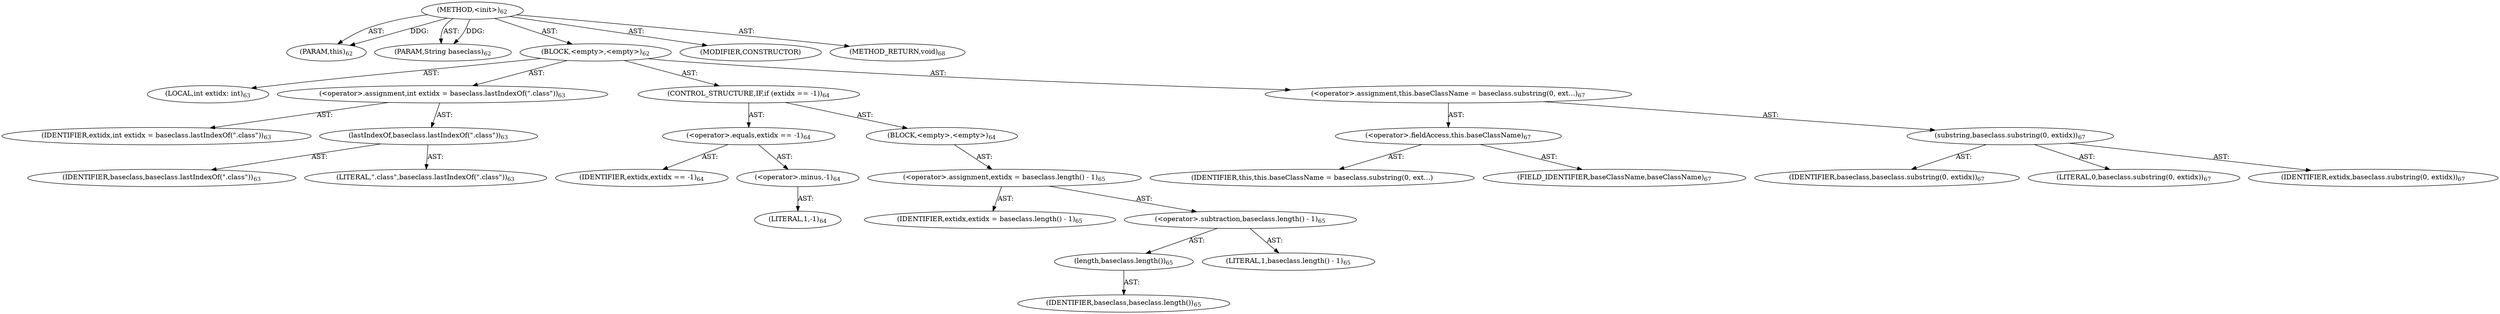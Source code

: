 digraph "&lt;init&gt;" {  
"111669149696" [label = <(METHOD,&lt;init&gt;)<SUB>62</SUB>> ]
"115964116992" [label = <(PARAM,this)<SUB>62</SUB>> ]
"115964116993" [label = <(PARAM,String baseclass)<SUB>62</SUB>> ]
"25769803776" [label = <(BLOCK,&lt;empty&gt;,&lt;empty&gt;)<SUB>62</SUB>> ]
"94489280512" [label = <(LOCAL,int extidx: int)<SUB>63</SUB>> ]
"30064771072" [label = <(&lt;operator&gt;.assignment,int extidx = baseclass.lastIndexOf(&quot;.class&quot;))<SUB>63</SUB>> ]
"68719476736" [label = <(IDENTIFIER,extidx,int extidx = baseclass.lastIndexOf(&quot;.class&quot;))<SUB>63</SUB>> ]
"30064771073" [label = <(lastIndexOf,baseclass.lastIndexOf(&quot;.class&quot;))<SUB>63</SUB>> ]
"68719476737" [label = <(IDENTIFIER,baseclass,baseclass.lastIndexOf(&quot;.class&quot;))<SUB>63</SUB>> ]
"90194313216" [label = <(LITERAL,&quot;.class&quot;,baseclass.lastIndexOf(&quot;.class&quot;))<SUB>63</SUB>> ]
"47244640256" [label = <(CONTROL_STRUCTURE,IF,if (extidx == -1))<SUB>64</SUB>> ]
"30064771074" [label = <(&lt;operator&gt;.equals,extidx == -1)<SUB>64</SUB>> ]
"68719476738" [label = <(IDENTIFIER,extidx,extidx == -1)<SUB>64</SUB>> ]
"30064771075" [label = <(&lt;operator&gt;.minus,-1)<SUB>64</SUB>> ]
"90194313217" [label = <(LITERAL,1,-1)<SUB>64</SUB>> ]
"25769803777" [label = <(BLOCK,&lt;empty&gt;,&lt;empty&gt;)<SUB>64</SUB>> ]
"30064771076" [label = <(&lt;operator&gt;.assignment,extidx = baseclass.length() - 1)<SUB>65</SUB>> ]
"68719476739" [label = <(IDENTIFIER,extidx,extidx = baseclass.length() - 1)<SUB>65</SUB>> ]
"30064771077" [label = <(&lt;operator&gt;.subtraction,baseclass.length() - 1)<SUB>65</SUB>> ]
"30064771078" [label = <(length,baseclass.length())<SUB>65</SUB>> ]
"68719476740" [label = <(IDENTIFIER,baseclass,baseclass.length())<SUB>65</SUB>> ]
"90194313218" [label = <(LITERAL,1,baseclass.length() - 1)<SUB>65</SUB>> ]
"30064771079" [label = <(&lt;operator&gt;.assignment,this.baseClassName = baseclass.substring(0, ext...)<SUB>67</SUB>> ]
"30064771080" [label = <(&lt;operator&gt;.fieldAccess,this.baseClassName)<SUB>67</SUB>> ]
"68719476741" [label = <(IDENTIFIER,this,this.baseClassName = baseclass.substring(0, ext...)> ]
"55834574848" [label = <(FIELD_IDENTIFIER,baseClassName,baseClassName)<SUB>67</SUB>> ]
"30064771081" [label = <(substring,baseclass.substring(0, extidx))<SUB>67</SUB>> ]
"68719476742" [label = <(IDENTIFIER,baseclass,baseclass.substring(0, extidx))<SUB>67</SUB>> ]
"90194313219" [label = <(LITERAL,0,baseclass.substring(0, extidx))<SUB>67</SUB>> ]
"68719476743" [label = <(IDENTIFIER,extidx,baseclass.substring(0, extidx))<SUB>67</SUB>> ]
"133143986177" [label = <(MODIFIER,CONSTRUCTOR)> ]
"128849018880" [label = <(METHOD_RETURN,void)<SUB>68</SUB>> ]
  "111669149696" -> "115964116992"  [ label = "AST: "] 
  "111669149696" -> "115964116993"  [ label = "AST: "] 
  "111669149696" -> "25769803776"  [ label = "AST: "] 
  "111669149696" -> "133143986177"  [ label = "AST: "] 
  "111669149696" -> "128849018880"  [ label = "AST: "] 
  "25769803776" -> "94489280512"  [ label = "AST: "] 
  "25769803776" -> "30064771072"  [ label = "AST: "] 
  "25769803776" -> "47244640256"  [ label = "AST: "] 
  "25769803776" -> "30064771079"  [ label = "AST: "] 
  "30064771072" -> "68719476736"  [ label = "AST: "] 
  "30064771072" -> "30064771073"  [ label = "AST: "] 
  "30064771073" -> "68719476737"  [ label = "AST: "] 
  "30064771073" -> "90194313216"  [ label = "AST: "] 
  "47244640256" -> "30064771074"  [ label = "AST: "] 
  "47244640256" -> "25769803777"  [ label = "AST: "] 
  "30064771074" -> "68719476738"  [ label = "AST: "] 
  "30064771074" -> "30064771075"  [ label = "AST: "] 
  "30064771075" -> "90194313217"  [ label = "AST: "] 
  "25769803777" -> "30064771076"  [ label = "AST: "] 
  "30064771076" -> "68719476739"  [ label = "AST: "] 
  "30064771076" -> "30064771077"  [ label = "AST: "] 
  "30064771077" -> "30064771078"  [ label = "AST: "] 
  "30064771077" -> "90194313218"  [ label = "AST: "] 
  "30064771078" -> "68719476740"  [ label = "AST: "] 
  "30064771079" -> "30064771080"  [ label = "AST: "] 
  "30064771079" -> "30064771081"  [ label = "AST: "] 
  "30064771080" -> "68719476741"  [ label = "AST: "] 
  "30064771080" -> "55834574848"  [ label = "AST: "] 
  "30064771081" -> "68719476742"  [ label = "AST: "] 
  "30064771081" -> "90194313219"  [ label = "AST: "] 
  "30064771081" -> "68719476743"  [ label = "AST: "] 
  "111669149696" -> "115964116992"  [ label = "DDG: "] 
  "111669149696" -> "115964116993"  [ label = "DDG: "] 
}
